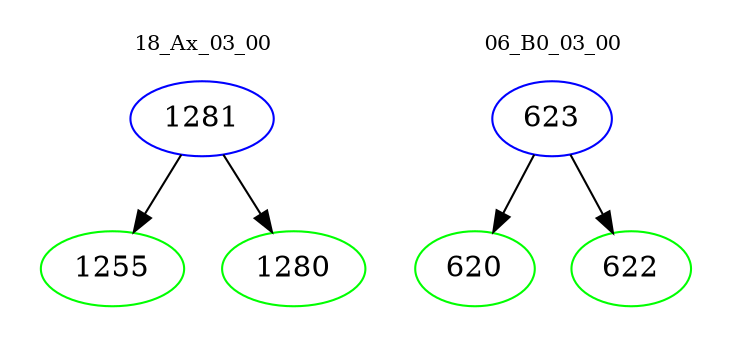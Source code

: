 digraph{
subgraph cluster_0 {
color = white
label = "18_Ax_03_00";
fontsize=10;
T0_1281 [label="1281", color="blue"]
T0_1281 -> T0_1255 [color="black"]
T0_1255 [label="1255", color="green"]
T0_1281 -> T0_1280 [color="black"]
T0_1280 [label="1280", color="green"]
}
subgraph cluster_1 {
color = white
label = "06_B0_03_00";
fontsize=10;
T1_623 [label="623", color="blue"]
T1_623 -> T1_620 [color="black"]
T1_620 [label="620", color="green"]
T1_623 -> T1_622 [color="black"]
T1_622 [label="622", color="green"]
}
}
